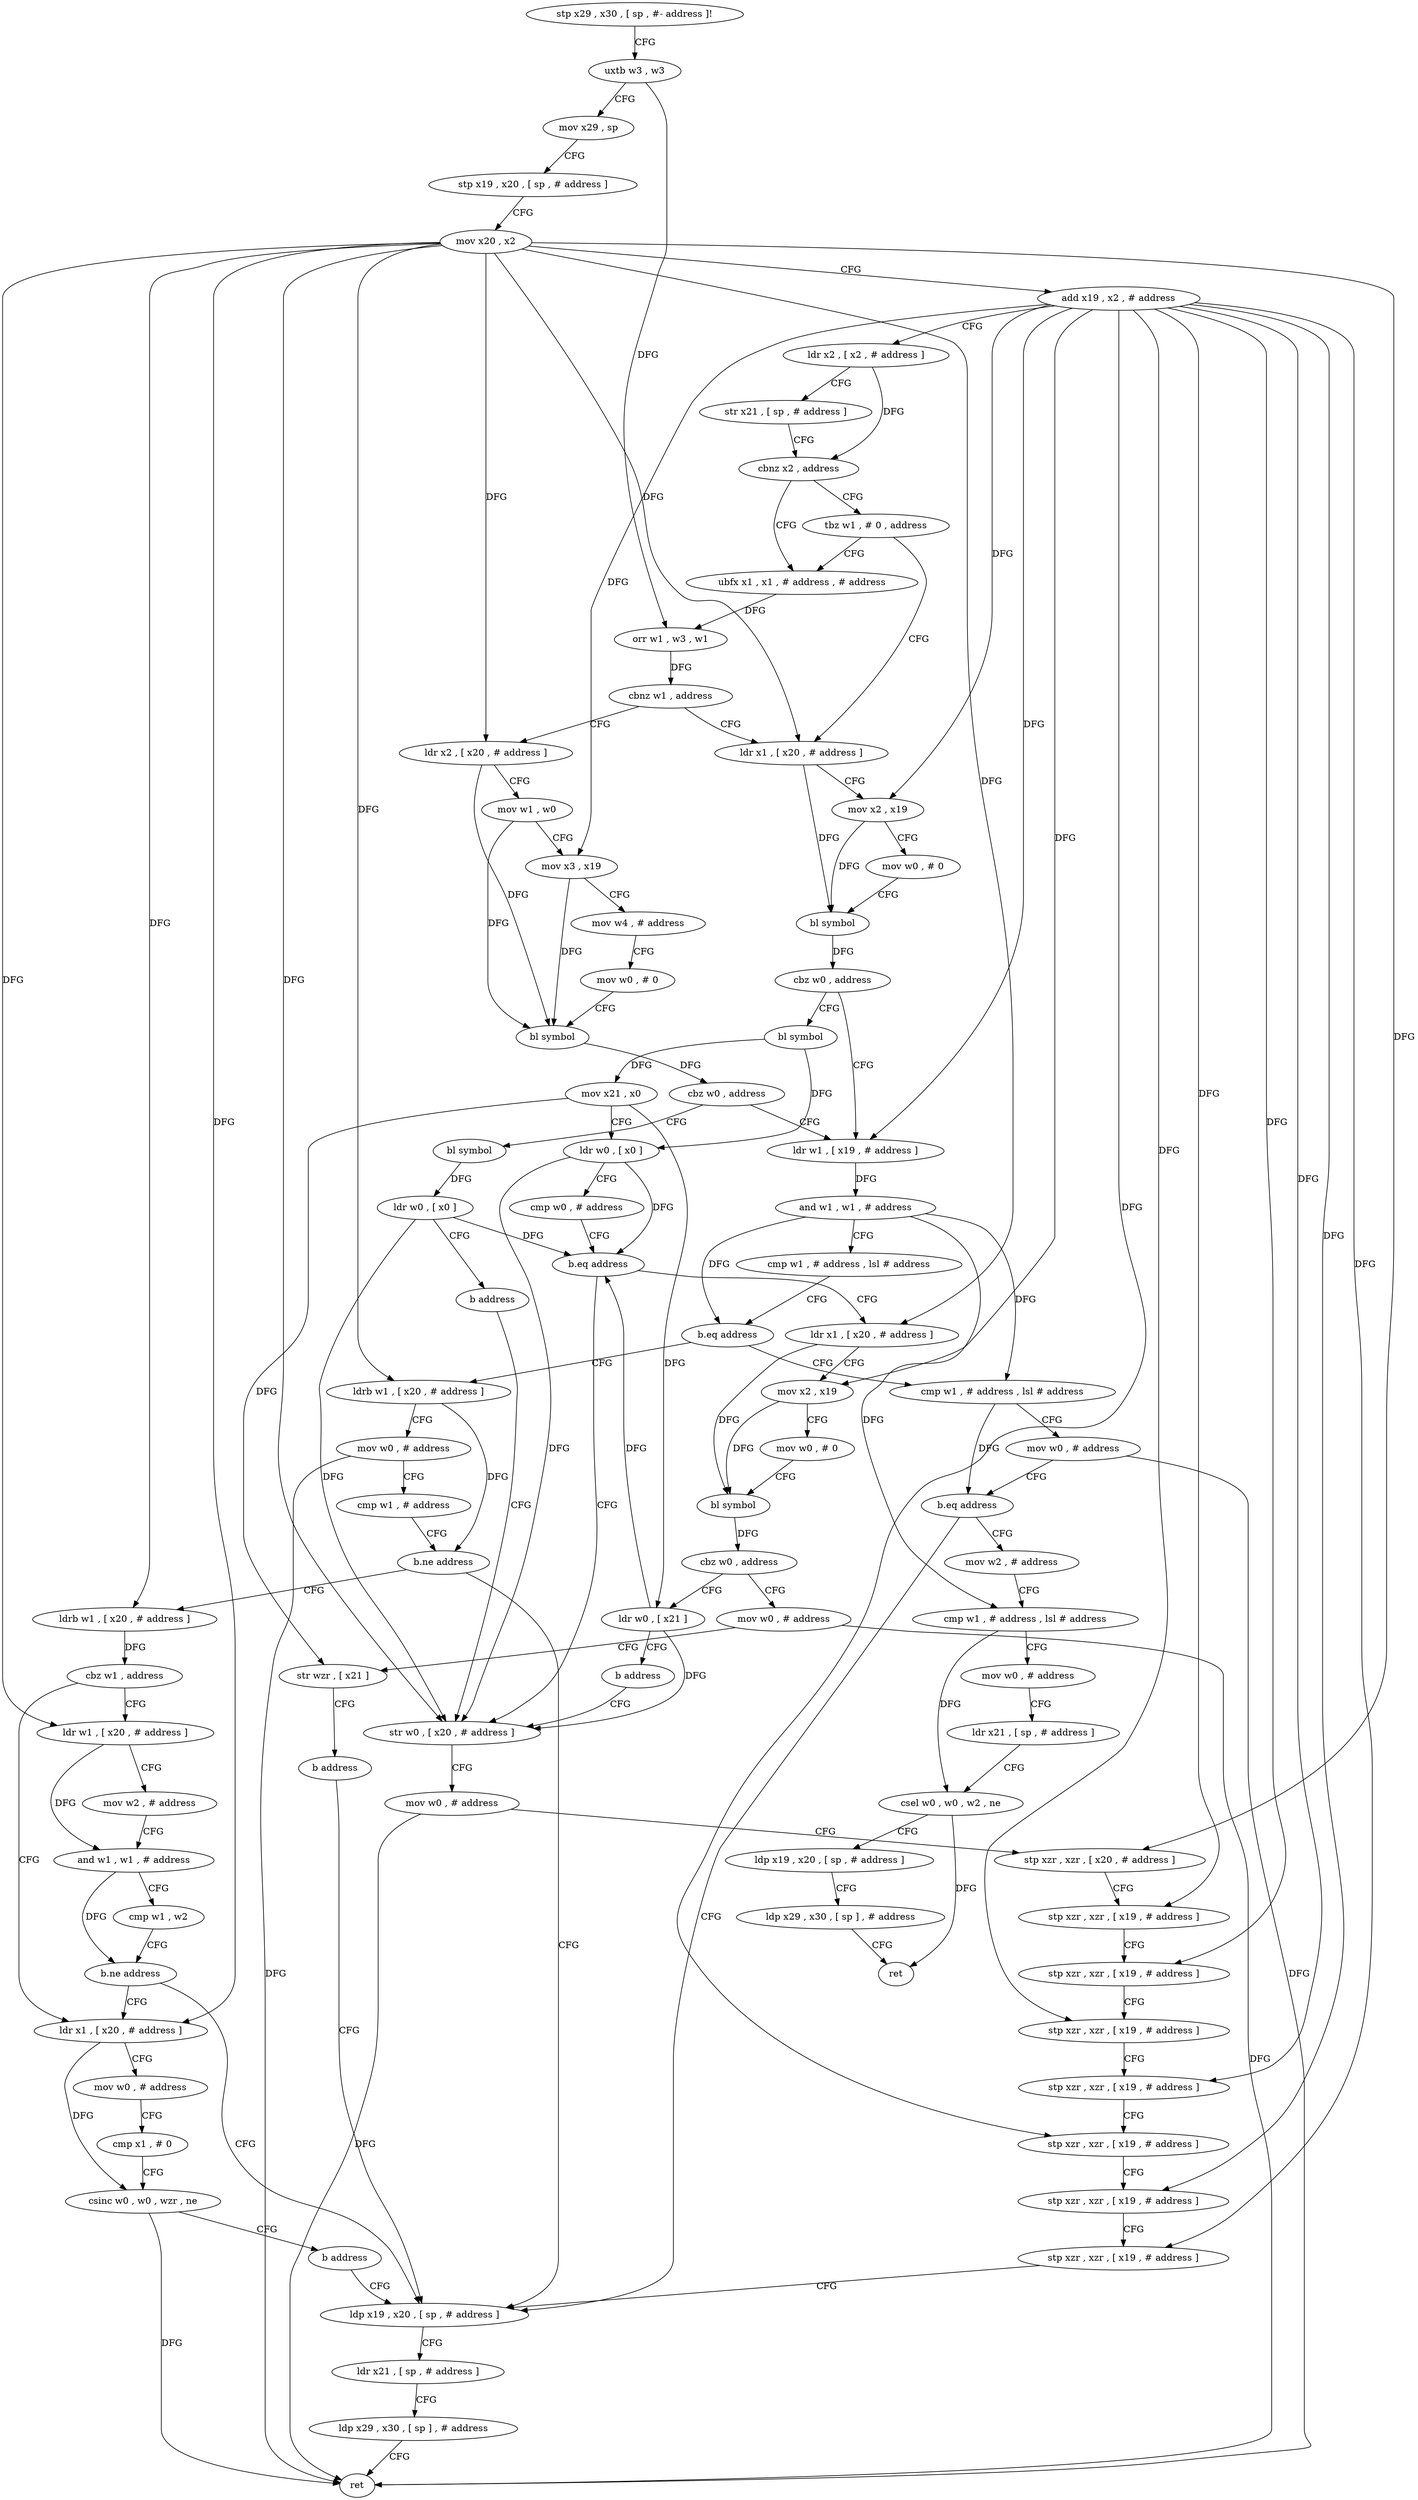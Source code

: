 digraph "func" {
"4275056" [label = "stp x29 , x30 , [ sp , #- address ]!" ]
"4275060" [label = "uxtb w3 , w3" ]
"4275064" [label = "mov x29 , sp" ]
"4275068" [label = "stp x19 , x20 , [ sp , # address ]" ]
"4275072" [label = "mov x20 , x2" ]
"4275076" [label = "add x19 , x2 , # address" ]
"4275080" [label = "ldr x2 , [ x2 , # address ]" ]
"4275084" [label = "str x21 , [ sp , # address ]" ]
"4275088" [label = "cbnz x2 , address" ]
"4275192" [label = "ubfx x1 , x1 , # address , # address" ]
"4275092" [label = "tbz w1 , # 0 , address" ]
"4275196" [label = "orr w1 , w3 , w1" ]
"4275200" [label = "cbnz w1 , address" ]
"4275096" [label = "ldr x1 , [ x20 , # address ]" ]
"4275204" [label = "ldr x2 , [ x20 , # address ]" ]
"4275100" [label = "mov x2 , x19" ]
"4275104" [label = "mov w0 , # 0" ]
"4275108" [label = "bl symbol" ]
"4275112" [label = "cbz w0 , address" ]
"4275248" [label = "ldr w1 , [ x19 , # address ]" ]
"4275116" [label = "bl symbol" ]
"4275208" [label = "mov w1 , w0" ]
"4275212" [label = "mov x3 , x19" ]
"4275216" [label = "mov w4 , # address" ]
"4275220" [label = "mov w0 , # 0" ]
"4275224" [label = "bl symbol" ]
"4275228" [label = "cbz w0 , address" ]
"4275232" [label = "bl symbol" ]
"4275252" [label = "and w1 , w1 , # address" ]
"4275256" [label = "cmp w1 , # address , lsl # address" ]
"4275260" [label = "b.eq address" ]
"4275312" [label = "ldrb w1 , [ x20 , # address ]" ]
"4275264" [label = "cmp w1 , # address , lsl # address" ]
"4275120" [label = "mov x21 , x0" ]
"4275124" [label = "ldr w0 , [ x0 ]" ]
"4275128" [label = "cmp w0 , # address" ]
"4275132" [label = "b.eq address" ]
"4275376" [label = "ldr x1 , [ x20 , # address ]" ]
"4275136" [label = "str w0 , [ x20 , # address ]" ]
"4275236" [label = "ldr w0 , [ x0 ]" ]
"4275240" [label = "b address" ]
"4275316" [label = "mov w0 , # address" ]
"4275320" [label = "cmp w1 , # address" ]
"4275324" [label = "b.ne address" ]
"4275176" [label = "ldp x19 , x20 , [ sp , # address ]" ]
"4275328" [label = "ldrb w1 , [ x20 , # address ]" ]
"4275268" [label = "mov w0 , # address" ]
"4275272" [label = "b.eq address" ]
"4275276" [label = "mov w2 , # address" ]
"4275380" [label = "mov x2 , x19" ]
"4275384" [label = "mov w0 , # 0" ]
"4275388" [label = "bl symbol" ]
"4275392" [label = "cbz w0 , address" ]
"4275408" [label = "mov w0 , # address" ]
"4275396" [label = "ldr w0 , [ x21 ]" ]
"4275140" [label = "mov w0 , # address" ]
"4275144" [label = "stp xzr , xzr , [ x20 , # address ]" ]
"4275148" [label = "stp xzr , xzr , [ x19 , # address ]" ]
"4275152" [label = "stp xzr , xzr , [ x19 , # address ]" ]
"4275156" [label = "stp xzr , xzr , [ x19 , # address ]" ]
"4275160" [label = "stp xzr , xzr , [ x19 , # address ]" ]
"4275164" [label = "stp xzr , xzr , [ x19 , # address ]" ]
"4275168" [label = "stp xzr , xzr , [ x19 , # address ]" ]
"4275172" [label = "stp xzr , xzr , [ x19 , # address ]" ]
"4275180" [label = "ldr x21 , [ sp , # address ]" ]
"4275184" [label = "ldp x29 , x30 , [ sp ] , # address" ]
"4275188" [label = "ret" ]
"4275332" [label = "cbz w1 , address" ]
"4275356" [label = "ldr x1 , [ x20 , # address ]" ]
"4275336" [label = "ldr w1 , [ x20 , # address ]" ]
"4275280" [label = "cmp w1 , # address , lsl # address" ]
"4275284" [label = "mov w0 , # address" ]
"4275288" [label = "ldr x21 , [ sp , # address ]" ]
"4275292" [label = "csel w0 , w0 , w2 , ne" ]
"4275296" [label = "ldp x19 , x20 , [ sp , # address ]" ]
"4275300" [label = "ldp x29 , x30 , [ sp ] , # address" ]
"4275304" [label = "ret" ]
"4275412" [label = "str wzr , [ x21 ]" ]
"4275416" [label = "b address" ]
"4275400" [label = "b address" ]
"4275360" [label = "mov w0 , # address" ]
"4275364" [label = "cmp x1 , # 0" ]
"4275368" [label = "csinc w0 , w0 , wzr , ne" ]
"4275372" [label = "b address" ]
"4275340" [label = "mov w2 , # address" ]
"4275344" [label = "and w1 , w1 , # address" ]
"4275348" [label = "cmp w1 , w2" ]
"4275352" [label = "b.ne address" ]
"4275056" -> "4275060" [ label = "CFG" ]
"4275060" -> "4275064" [ label = "CFG" ]
"4275060" -> "4275196" [ label = "DFG" ]
"4275064" -> "4275068" [ label = "CFG" ]
"4275068" -> "4275072" [ label = "CFG" ]
"4275072" -> "4275076" [ label = "CFG" ]
"4275072" -> "4275096" [ label = "DFG" ]
"4275072" -> "4275204" [ label = "DFG" ]
"4275072" -> "4275312" [ label = "DFG" ]
"4275072" -> "4275376" [ label = "DFG" ]
"4275072" -> "4275136" [ label = "DFG" ]
"4275072" -> "4275144" [ label = "DFG" ]
"4275072" -> "4275328" [ label = "DFG" ]
"4275072" -> "4275356" [ label = "DFG" ]
"4275072" -> "4275336" [ label = "DFG" ]
"4275076" -> "4275080" [ label = "CFG" ]
"4275076" -> "4275100" [ label = "DFG" ]
"4275076" -> "4275212" [ label = "DFG" ]
"4275076" -> "4275248" [ label = "DFG" ]
"4275076" -> "4275380" [ label = "DFG" ]
"4275076" -> "4275148" [ label = "DFG" ]
"4275076" -> "4275152" [ label = "DFG" ]
"4275076" -> "4275156" [ label = "DFG" ]
"4275076" -> "4275160" [ label = "DFG" ]
"4275076" -> "4275164" [ label = "DFG" ]
"4275076" -> "4275168" [ label = "DFG" ]
"4275076" -> "4275172" [ label = "DFG" ]
"4275080" -> "4275084" [ label = "CFG" ]
"4275080" -> "4275088" [ label = "DFG" ]
"4275084" -> "4275088" [ label = "CFG" ]
"4275088" -> "4275192" [ label = "CFG" ]
"4275088" -> "4275092" [ label = "CFG" ]
"4275192" -> "4275196" [ label = "DFG" ]
"4275092" -> "4275192" [ label = "CFG" ]
"4275092" -> "4275096" [ label = "CFG" ]
"4275196" -> "4275200" [ label = "DFG" ]
"4275200" -> "4275096" [ label = "CFG" ]
"4275200" -> "4275204" [ label = "CFG" ]
"4275096" -> "4275100" [ label = "CFG" ]
"4275096" -> "4275108" [ label = "DFG" ]
"4275204" -> "4275208" [ label = "CFG" ]
"4275204" -> "4275224" [ label = "DFG" ]
"4275100" -> "4275104" [ label = "CFG" ]
"4275100" -> "4275108" [ label = "DFG" ]
"4275104" -> "4275108" [ label = "CFG" ]
"4275108" -> "4275112" [ label = "DFG" ]
"4275112" -> "4275248" [ label = "CFG" ]
"4275112" -> "4275116" [ label = "CFG" ]
"4275248" -> "4275252" [ label = "DFG" ]
"4275116" -> "4275120" [ label = "DFG" ]
"4275116" -> "4275124" [ label = "DFG" ]
"4275208" -> "4275212" [ label = "CFG" ]
"4275208" -> "4275224" [ label = "DFG" ]
"4275212" -> "4275216" [ label = "CFG" ]
"4275212" -> "4275224" [ label = "DFG" ]
"4275216" -> "4275220" [ label = "CFG" ]
"4275220" -> "4275224" [ label = "CFG" ]
"4275224" -> "4275228" [ label = "DFG" ]
"4275228" -> "4275248" [ label = "CFG" ]
"4275228" -> "4275232" [ label = "CFG" ]
"4275232" -> "4275236" [ label = "DFG" ]
"4275252" -> "4275256" [ label = "CFG" ]
"4275252" -> "4275260" [ label = "DFG" ]
"4275252" -> "4275264" [ label = "DFG" ]
"4275252" -> "4275280" [ label = "DFG" ]
"4275256" -> "4275260" [ label = "CFG" ]
"4275260" -> "4275312" [ label = "CFG" ]
"4275260" -> "4275264" [ label = "CFG" ]
"4275312" -> "4275316" [ label = "CFG" ]
"4275312" -> "4275324" [ label = "DFG" ]
"4275264" -> "4275268" [ label = "CFG" ]
"4275264" -> "4275272" [ label = "DFG" ]
"4275120" -> "4275124" [ label = "CFG" ]
"4275120" -> "4275412" [ label = "DFG" ]
"4275120" -> "4275396" [ label = "DFG" ]
"4275124" -> "4275128" [ label = "CFG" ]
"4275124" -> "4275132" [ label = "DFG" ]
"4275124" -> "4275136" [ label = "DFG" ]
"4275128" -> "4275132" [ label = "CFG" ]
"4275132" -> "4275376" [ label = "CFG" ]
"4275132" -> "4275136" [ label = "CFG" ]
"4275376" -> "4275380" [ label = "CFG" ]
"4275376" -> "4275388" [ label = "DFG" ]
"4275136" -> "4275140" [ label = "CFG" ]
"4275236" -> "4275240" [ label = "CFG" ]
"4275236" -> "4275132" [ label = "DFG" ]
"4275236" -> "4275136" [ label = "DFG" ]
"4275240" -> "4275136" [ label = "CFG" ]
"4275316" -> "4275320" [ label = "CFG" ]
"4275316" -> "4275188" [ label = "DFG" ]
"4275320" -> "4275324" [ label = "CFG" ]
"4275324" -> "4275176" [ label = "CFG" ]
"4275324" -> "4275328" [ label = "CFG" ]
"4275176" -> "4275180" [ label = "CFG" ]
"4275328" -> "4275332" [ label = "DFG" ]
"4275268" -> "4275272" [ label = "CFG" ]
"4275268" -> "4275188" [ label = "DFG" ]
"4275272" -> "4275176" [ label = "CFG" ]
"4275272" -> "4275276" [ label = "CFG" ]
"4275276" -> "4275280" [ label = "CFG" ]
"4275380" -> "4275384" [ label = "CFG" ]
"4275380" -> "4275388" [ label = "DFG" ]
"4275384" -> "4275388" [ label = "CFG" ]
"4275388" -> "4275392" [ label = "DFG" ]
"4275392" -> "4275408" [ label = "CFG" ]
"4275392" -> "4275396" [ label = "CFG" ]
"4275408" -> "4275412" [ label = "CFG" ]
"4275408" -> "4275188" [ label = "DFG" ]
"4275396" -> "4275400" [ label = "CFG" ]
"4275396" -> "4275132" [ label = "DFG" ]
"4275396" -> "4275136" [ label = "DFG" ]
"4275140" -> "4275144" [ label = "CFG" ]
"4275140" -> "4275188" [ label = "DFG" ]
"4275144" -> "4275148" [ label = "CFG" ]
"4275148" -> "4275152" [ label = "CFG" ]
"4275152" -> "4275156" [ label = "CFG" ]
"4275156" -> "4275160" [ label = "CFG" ]
"4275160" -> "4275164" [ label = "CFG" ]
"4275164" -> "4275168" [ label = "CFG" ]
"4275168" -> "4275172" [ label = "CFG" ]
"4275172" -> "4275176" [ label = "CFG" ]
"4275180" -> "4275184" [ label = "CFG" ]
"4275184" -> "4275188" [ label = "CFG" ]
"4275332" -> "4275356" [ label = "CFG" ]
"4275332" -> "4275336" [ label = "CFG" ]
"4275356" -> "4275360" [ label = "CFG" ]
"4275356" -> "4275368" [ label = "DFG" ]
"4275336" -> "4275340" [ label = "CFG" ]
"4275336" -> "4275344" [ label = "DFG" ]
"4275280" -> "4275284" [ label = "CFG" ]
"4275280" -> "4275292" [ label = "DFG" ]
"4275284" -> "4275288" [ label = "CFG" ]
"4275288" -> "4275292" [ label = "CFG" ]
"4275292" -> "4275296" [ label = "CFG" ]
"4275292" -> "4275304" [ label = "DFG" ]
"4275296" -> "4275300" [ label = "CFG" ]
"4275300" -> "4275304" [ label = "CFG" ]
"4275412" -> "4275416" [ label = "CFG" ]
"4275416" -> "4275176" [ label = "CFG" ]
"4275400" -> "4275136" [ label = "CFG" ]
"4275360" -> "4275364" [ label = "CFG" ]
"4275364" -> "4275368" [ label = "CFG" ]
"4275368" -> "4275372" [ label = "CFG" ]
"4275368" -> "4275188" [ label = "DFG" ]
"4275372" -> "4275176" [ label = "CFG" ]
"4275340" -> "4275344" [ label = "CFG" ]
"4275344" -> "4275348" [ label = "CFG" ]
"4275344" -> "4275352" [ label = "DFG" ]
"4275348" -> "4275352" [ label = "CFG" ]
"4275352" -> "4275176" [ label = "CFG" ]
"4275352" -> "4275356" [ label = "CFG" ]
}
